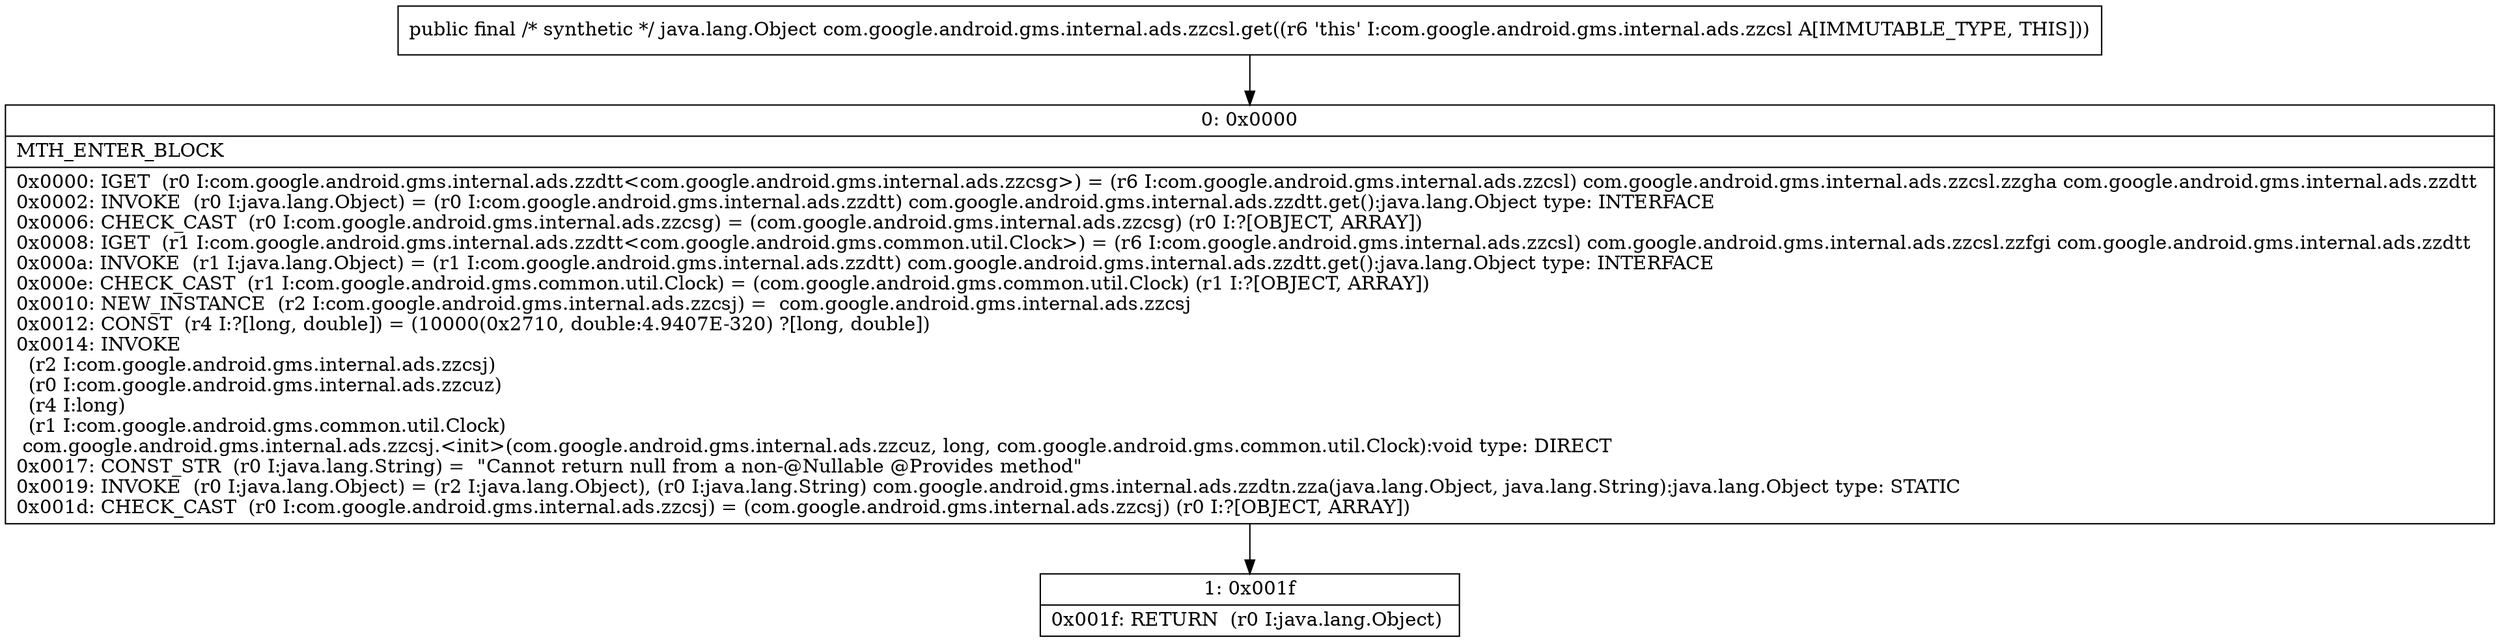 digraph "CFG forcom.google.android.gms.internal.ads.zzcsl.get()Ljava\/lang\/Object;" {
Node_0 [shape=record,label="{0\:\ 0x0000|MTH_ENTER_BLOCK\l|0x0000: IGET  (r0 I:com.google.android.gms.internal.ads.zzdtt\<com.google.android.gms.internal.ads.zzcsg\>) = (r6 I:com.google.android.gms.internal.ads.zzcsl) com.google.android.gms.internal.ads.zzcsl.zzgha com.google.android.gms.internal.ads.zzdtt \l0x0002: INVOKE  (r0 I:java.lang.Object) = (r0 I:com.google.android.gms.internal.ads.zzdtt) com.google.android.gms.internal.ads.zzdtt.get():java.lang.Object type: INTERFACE \l0x0006: CHECK_CAST  (r0 I:com.google.android.gms.internal.ads.zzcsg) = (com.google.android.gms.internal.ads.zzcsg) (r0 I:?[OBJECT, ARRAY]) \l0x0008: IGET  (r1 I:com.google.android.gms.internal.ads.zzdtt\<com.google.android.gms.common.util.Clock\>) = (r6 I:com.google.android.gms.internal.ads.zzcsl) com.google.android.gms.internal.ads.zzcsl.zzfgi com.google.android.gms.internal.ads.zzdtt \l0x000a: INVOKE  (r1 I:java.lang.Object) = (r1 I:com.google.android.gms.internal.ads.zzdtt) com.google.android.gms.internal.ads.zzdtt.get():java.lang.Object type: INTERFACE \l0x000e: CHECK_CAST  (r1 I:com.google.android.gms.common.util.Clock) = (com.google.android.gms.common.util.Clock) (r1 I:?[OBJECT, ARRAY]) \l0x0010: NEW_INSTANCE  (r2 I:com.google.android.gms.internal.ads.zzcsj) =  com.google.android.gms.internal.ads.zzcsj \l0x0012: CONST  (r4 I:?[long, double]) = (10000(0x2710, double:4.9407E\-320) ?[long, double]) \l0x0014: INVOKE  \l  (r2 I:com.google.android.gms.internal.ads.zzcsj)\l  (r0 I:com.google.android.gms.internal.ads.zzcuz)\l  (r4 I:long)\l  (r1 I:com.google.android.gms.common.util.Clock)\l com.google.android.gms.internal.ads.zzcsj.\<init\>(com.google.android.gms.internal.ads.zzcuz, long, com.google.android.gms.common.util.Clock):void type: DIRECT \l0x0017: CONST_STR  (r0 I:java.lang.String) =  \"Cannot return null from a non\-@Nullable @Provides method\" \l0x0019: INVOKE  (r0 I:java.lang.Object) = (r2 I:java.lang.Object), (r0 I:java.lang.String) com.google.android.gms.internal.ads.zzdtn.zza(java.lang.Object, java.lang.String):java.lang.Object type: STATIC \l0x001d: CHECK_CAST  (r0 I:com.google.android.gms.internal.ads.zzcsj) = (com.google.android.gms.internal.ads.zzcsj) (r0 I:?[OBJECT, ARRAY]) \l}"];
Node_1 [shape=record,label="{1\:\ 0x001f|0x001f: RETURN  (r0 I:java.lang.Object) \l}"];
MethodNode[shape=record,label="{public final \/* synthetic *\/ java.lang.Object com.google.android.gms.internal.ads.zzcsl.get((r6 'this' I:com.google.android.gms.internal.ads.zzcsl A[IMMUTABLE_TYPE, THIS])) }"];
MethodNode -> Node_0;
Node_0 -> Node_1;
}

